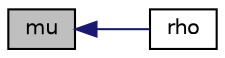 digraph "mu"
{
  bgcolor="transparent";
  edge [fontname="Helvetica",fontsize="10",labelfontname="Helvetica",labelfontsize="10"];
  node [fontname="Helvetica",fontsize="10",shape=record];
  rankdir="LR";
  Node1196 [label="mu",height=0.2,width=0.4,color="black", fillcolor="grey75", style="filled", fontcolor="black"];
  Node1196 -> Node1197 [dir="back",color="midnightblue",fontsize="10",style="solid",fontname="Helvetica"];
  Node1197 [label="rho",height=0.2,width=0.4,color="black",URL="$a30141.html#ac2c2f9199e12b3202b45830e36b77825",tooltip="Return density [kg/m3]. "];
}
